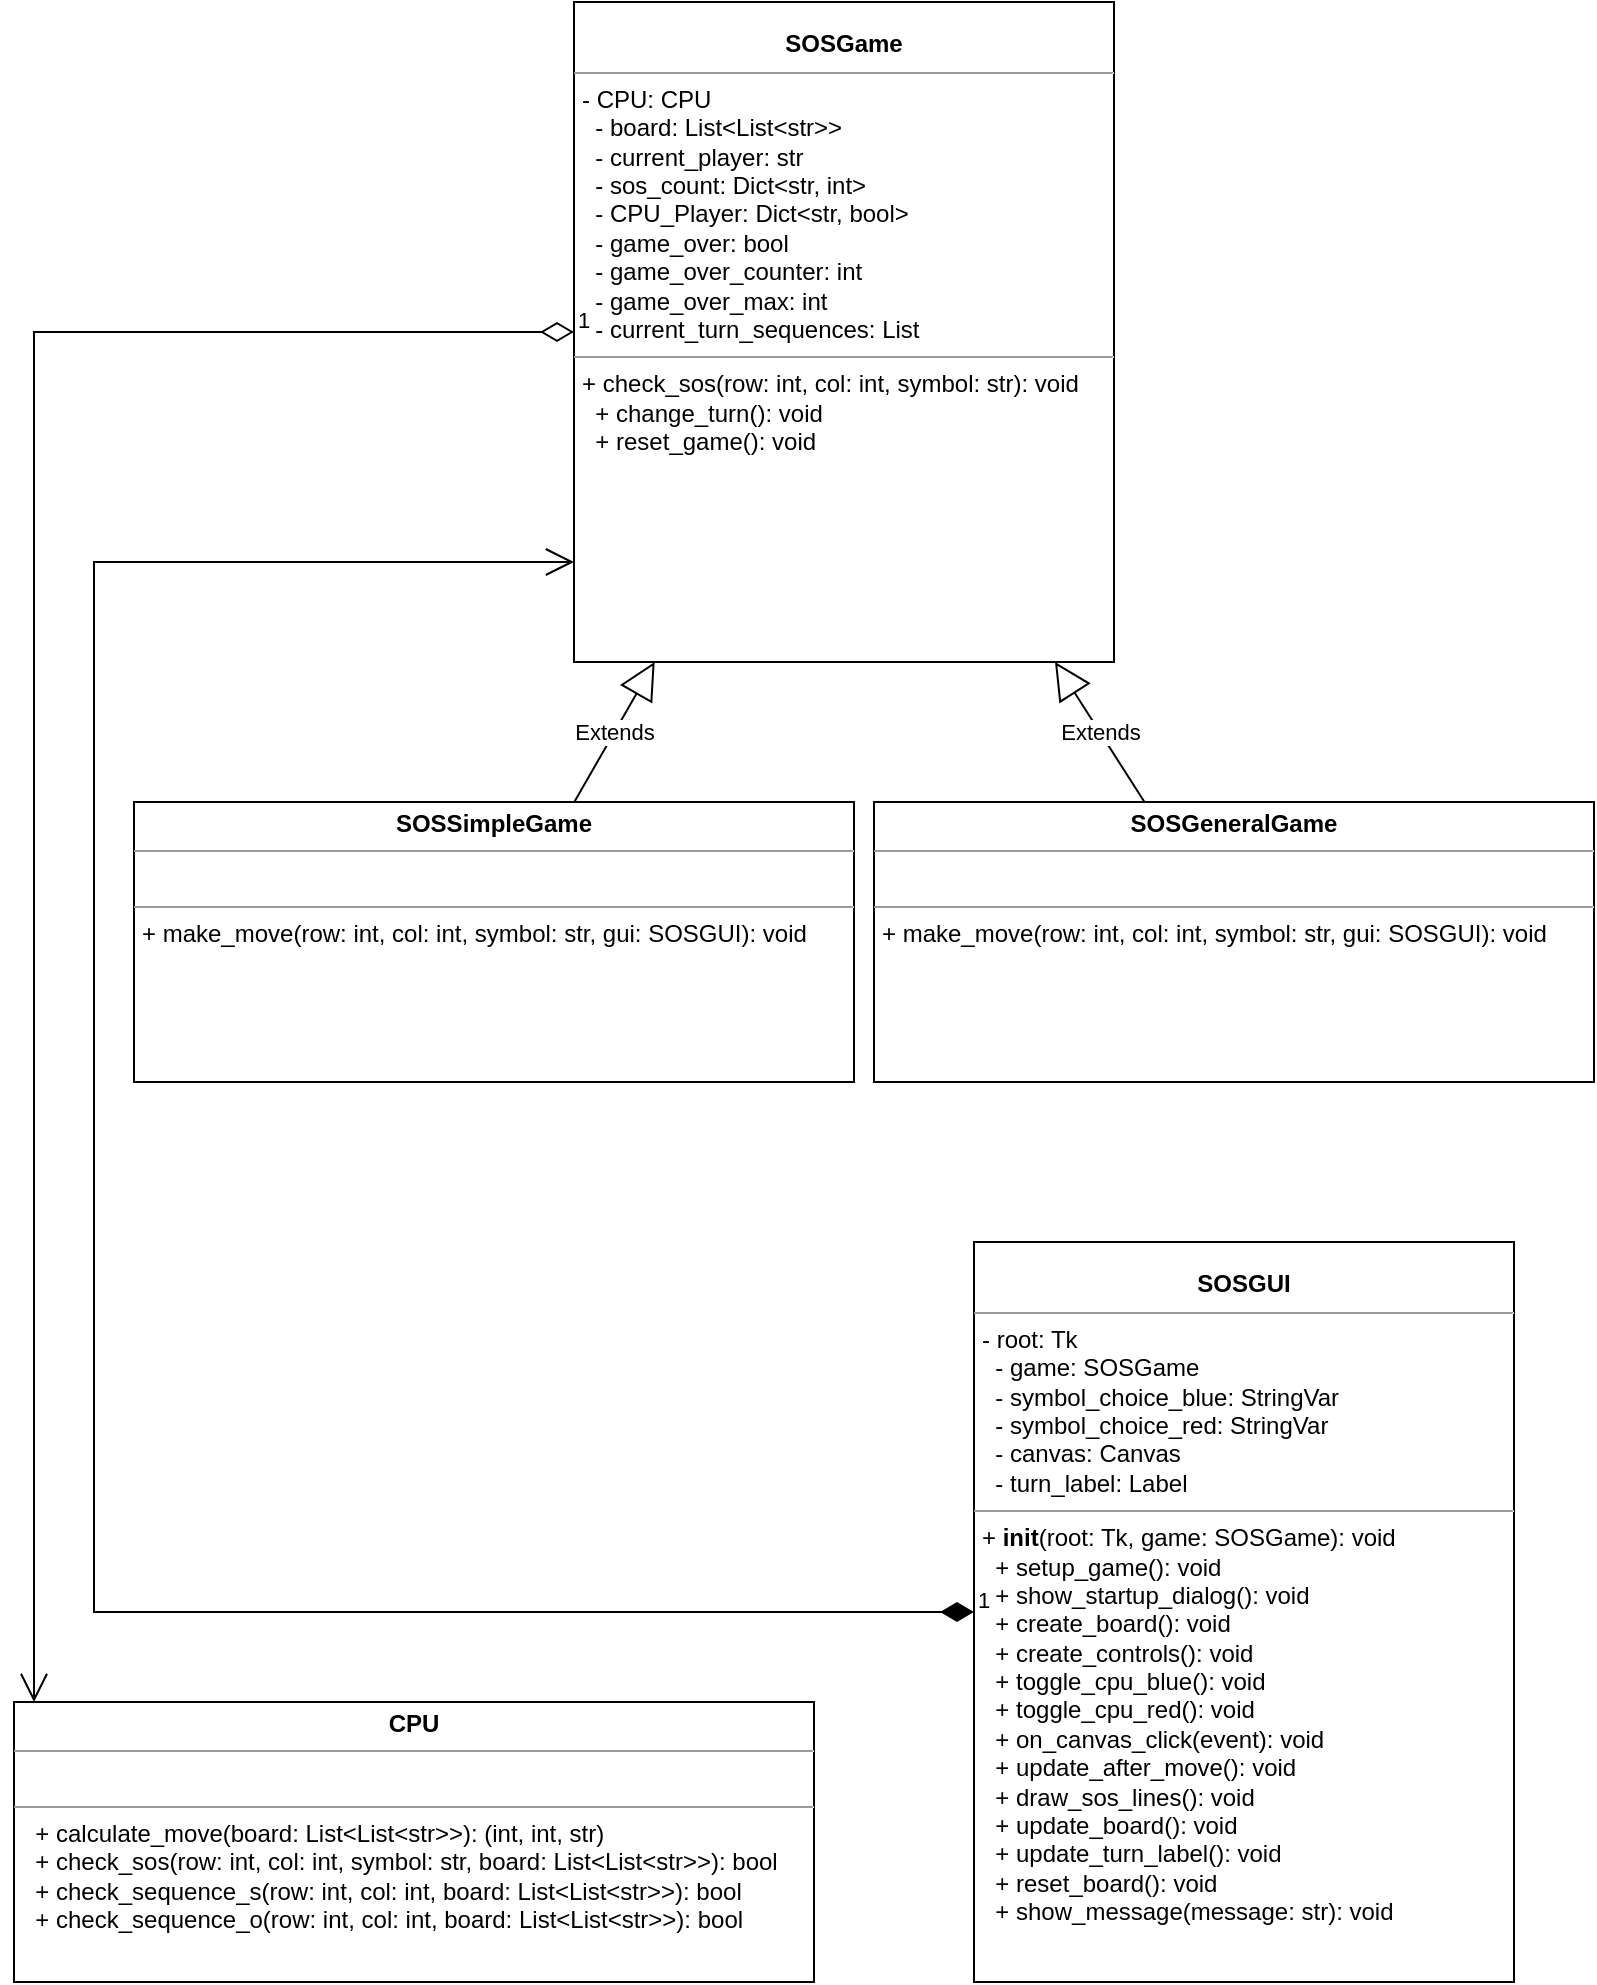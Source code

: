 <mxfile version="24.8.4">
  <diagram name="Page-1" id="c4acf3e9-155e-7222-9cf6-157b1a14988f">
    <mxGraphModel dx="792" dy="1133" grid="1" gridSize="10" guides="1" tooltips="1" connect="1" arrows="1" fold="1" page="1" pageScale="1" pageWidth="850" pageHeight="1100" background="none" math="0" shadow="0">
      <root>
        <mxCell id="0" />
        <mxCell id="1" parent="0" />
        <mxCell id="5d2195bd80daf111-18" value="&lt;div&gt;&amp;nbsp;&amp;nbsp;&amp;nbsp;&amp;nbsp;&amp;nbsp;&amp;nbsp;&amp;nbsp;&amp;nbsp;&amp;nbsp;&amp;nbsp;&amp;nbsp;&amp;nbsp;&amp;nbsp;&amp;nbsp;&amp;nbsp;&amp;nbsp;&amp;nbsp;&amp;nbsp;&amp;nbsp;&amp;nbsp;&amp;nbsp;&amp;nbsp;&amp;nbsp;&amp;nbsp;&amp;nbsp;&amp;nbsp;&amp;nbsp;&amp;nbsp;&amp;nbsp;&amp;nbsp;&lt;/div&gt;&lt;div align=&quot;center&quot;&gt;&lt;b&gt;SOSGame&lt;/b&gt;&lt;/div&gt;&lt;hr size=&quot;1&quot;&gt;&lt;p style=&quot;margin:0px;margin-left:4px;&quot;&gt;- CPU: CPU&lt;br&gt;&amp;nbsp;&amp;nbsp;- board: List&amp;lt;List&amp;lt;str&amp;gt;&amp;gt;&lt;br&gt;&amp;nbsp;&amp;nbsp;- current_player: str&lt;br&gt;&amp;nbsp;&amp;nbsp;- sos_count: Dict&amp;lt;str, int&amp;gt;&lt;br&gt;&amp;nbsp;&amp;nbsp;- CPU_Player: Dict&amp;lt;str, bool&amp;gt;&lt;br&gt;&amp;nbsp;&amp;nbsp;- game_over: bool&lt;br&gt;&amp;nbsp;&amp;nbsp;- game_over_counter: int&lt;br&gt;&amp;nbsp;&amp;nbsp;- game_over_max: int&lt;br&gt;&amp;nbsp;&amp;nbsp;- current_turn_sequences: List&lt;/p&gt;&lt;hr size=&quot;1&quot;&gt;&lt;p style=&quot;margin:0px;margin-left:4px;&quot;&gt;+ check_sos(row: int, col: int, symbol: str): void&lt;br&gt;&amp;nbsp;&amp;nbsp;+ change_turn(): void&lt;br&gt;&amp;nbsp;&amp;nbsp;+ reset_game(): void&lt;/p&gt;" style="verticalAlign=top;align=left;overflow=fill;fontSize=12;fontFamily=Helvetica;html=1;rounded=0;shadow=0;comic=0;labelBackgroundColor=none;strokeWidth=1" parent="1" vertex="1">
          <mxGeometry x="320" y="60" width="270" height="330" as="geometry" />
        </mxCell>
        <mxCell id="5d2195bd80daf111-20" value="&lt;p style=&quot;margin:0px;margin-top:4px;text-align:center;&quot;&gt;&lt;b&gt;SOSSimpleGame&lt;/b&gt;&lt;br&gt;&lt;/p&gt;&lt;hr size=&quot;1&quot;&gt;&lt;p style=&quot;margin:0px;margin-left:4px;&quot;&gt;&lt;br&gt;&lt;/p&gt;&lt;hr size=&quot;1&quot;&gt;&lt;p style=&quot;margin:0px;margin-left:4px;&quot;&gt;+ make_move(row: int, col: int, symbol: str, gui: SOSGUI): void&lt;/p&gt;" style="verticalAlign=top;align=left;overflow=fill;fontSize=12;fontFamily=Helvetica;html=1;rounded=0;shadow=0;comic=0;labelBackgroundColor=none;strokeWidth=1" parent="1" vertex="1">
          <mxGeometry x="100" y="460" width="360" height="140" as="geometry" />
        </mxCell>
        <mxCell id="TuZY6xeCmga1cw5RlPiP-1" value="&lt;p style=&quot;margin:0px;margin-top:4px;text-align:center;&quot;&gt;&lt;b&gt;SOSGeneralGame&lt;/b&gt;&lt;br&gt;&lt;/p&gt;&lt;hr size=&quot;1&quot;&gt;&lt;p style=&quot;margin:0px;margin-left:4px;&quot;&gt;&lt;br&gt;&lt;/p&gt;&lt;hr size=&quot;1&quot;&gt;&lt;p style=&quot;margin:0px;margin-left:4px;&quot;&gt;+ make_move(row: int, col: int, symbol: str, gui: SOSGUI): void&lt;/p&gt;" style="verticalAlign=top;align=left;overflow=fill;fontSize=12;fontFamily=Helvetica;html=1;rounded=0;shadow=0;comic=0;labelBackgroundColor=none;strokeWidth=1" vertex="1" parent="1">
          <mxGeometry x="470" y="460" width="360" height="140" as="geometry" />
        </mxCell>
        <mxCell id="TuZY6xeCmga1cw5RlPiP-2" value="&lt;p style=&quot;margin:0px;margin-top:4px;text-align:center;&quot;&gt;&lt;b&gt;CPU&lt;/b&gt;&lt;br&gt;&lt;/p&gt;&lt;hr size=&quot;1&quot;&gt;&lt;p style=&quot;margin:0px;margin-left:4px;&quot;&gt;&lt;br&gt;&lt;/p&gt;&lt;hr size=&quot;1&quot;&gt;&lt;p style=&quot;margin:0px;margin-left:4px;&quot;&gt;&amp;nbsp; + calculate_move(board: List&amp;lt;List&amp;lt;str&amp;gt;&amp;gt;): (int, int, str)&lt;br&gt;&amp;nbsp;&amp;nbsp;+ check_sos(row: int, col: int, symbol: str, board: List&amp;lt;List&amp;lt;str&amp;gt;&amp;gt;): bool&lt;br&gt;&amp;nbsp;&amp;nbsp;+ check_sequence_s(row: int, col: int, board: List&amp;lt;List&amp;lt;str&amp;gt;&amp;gt;): bool&lt;br&gt;&amp;nbsp;&amp;nbsp;+ check_sequence_o(row: int, col: int, board: List&amp;lt;List&amp;lt;str&amp;gt;&amp;gt;): bool&lt;/p&gt;" style="verticalAlign=top;align=left;overflow=fill;fontSize=12;fontFamily=Helvetica;html=1;rounded=0;shadow=0;comic=0;labelBackgroundColor=none;strokeWidth=1" vertex="1" parent="1">
          <mxGeometry x="40" y="910" width="400" height="140" as="geometry" />
        </mxCell>
        <mxCell id="TuZY6xeCmga1cw5RlPiP-3" value="&lt;div&gt;&amp;nbsp;&amp;nbsp;&amp;nbsp;&amp;nbsp;&amp;nbsp;&amp;nbsp;&amp;nbsp;&amp;nbsp;&amp;nbsp;&amp;nbsp;&amp;nbsp;&amp;nbsp;&amp;nbsp;&amp;nbsp;&amp;nbsp;&amp;nbsp;&amp;nbsp;&amp;nbsp;&amp;nbsp;&amp;nbsp;&amp;nbsp;&amp;nbsp;&amp;nbsp;&amp;nbsp;&amp;nbsp;&amp;nbsp;&amp;nbsp;&amp;nbsp;&amp;nbsp;&amp;nbsp;&lt;/div&gt;&lt;div align=&quot;center&quot;&gt;&lt;b&gt;SOSGUI&lt;/b&gt;&lt;/div&gt;&lt;hr size=&quot;1&quot;&gt;&lt;p style=&quot;margin:0px;margin-left:4px;&quot;&gt;- root: Tk&lt;br&gt;&amp;nbsp;&amp;nbsp;- game: SOSGame&lt;br&gt;&amp;nbsp;&amp;nbsp;- symbol_choice_blue: StringVar&lt;br&gt;&amp;nbsp;&amp;nbsp;- symbol_choice_red: StringVar&lt;br&gt;&amp;nbsp;&amp;nbsp;- canvas: Canvas&lt;br&gt;&amp;nbsp;&amp;nbsp;- turn_label: Label&lt;/p&gt;&lt;hr size=&quot;1&quot;&gt;&lt;p style=&quot;margin:0px;margin-left:4px;&quot;&gt;+ &lt;strong&gt;init&lt;/strong&gt;(root: Tk, game: SOSGame): void&lt;br&gt;&amp;nbsp;&amp;nbsp;+ setup_game(): void&lt;br&gt;&amp;nbsp;&amp;nbsp;+ show_startup_dialog(): void&lt;br&gt;&amp;nbsp;&amp;nbsp;+ create_board(): void&lt;br&gt;&amp;nbsp;&amp;nbsp;+ create_controls(): void&lt;br&gt;&amp;nbsp;&amp;nbsp;+ toggle_cpu_blue(): void&lt;br&gt;&amp;nbsp;&amp;nbsp;+ toggle_cpu_red(): void&lt;br&gt;&amp;nbsp;&amp;nbsp;+ on_canvas_click(event): void&lt;br&gt;&amp;nbsp;&amp;nbsp;+ update_after_move(): void&lt;br&gt;&amp;nbsp;&amp;nbsp;+ draw_sos_lines(): void&lt;br&gt;&amp;nbsp;&amp;nbsp;+ update_board(): void&lt;br&gt;&amp;nbsp;&amp;nbsp;+ update_turn_label(): void&lt;br&gt;&amp;nbsp;&amp;nbsp;+ reset_board(): void&lt;br&gt;&amp;nbsp;&amp;nbsp;+ show_message(message: str): void&lt;/p&gt;" style="verticalAlign=top;align=left;overflow=fill;fontSize=12;fontFamily=Helvetica;html=1;rounded=0;shadow=0;comic=0;labelBackgroundColor=none;strokeWidth=1" vertex="1" parent="1">
          <mxGeometry x="520" y="680" width="270" height="370" as="geometry" />
        </mxCell>
        <mxCell id="TuZY6xeCmga1cw5RlPiP-6" value="Extends" style="endArrow=block;endSize=16;endFill=0;html=1;rounded=0;" edge="1" parent="1" source="5d2195bd80daf111-20" target="5d2195bd80daf111-18">
          <mxGeometry width="160" relative="1" as="geometry">
            <mxPoint x="350" y="590" as="sourcePoint" />
            <mxPoint x="510" y="590" as="targetPoint" />
          </mxGeometry>
        </mxCell>
        <mxCell id="TuZY6xeCmga1cw5RlPiP-7" value="Extends" style="endArrow=block;endSize=16;endFill=0;html=1;rounded=0;" edge="1" parent="1" source="TuZY6xeCmga1cw5RlPiP-1" target="5d2195bd80daf111-18">
          <mxGeometry width="160" relative="1" as="geometry">
            <mxPoint x="330" y="470" as="sourcePoint" />
            <mxPoint x="370" y="400" as="targetPoint" />
          </mxGeometry>
        </mxCell>
        <mxCell id="TuZY6xeCmga1cw5RlPiP-8" value="1" style="endArrow=open;html=1;endSize=12;startArrow=diamondThin;startSize=14;startFill=0;edgeStyle=orthogonalEdgeStyle;align=left;verticalAlign=bottom;rounded=0;" edge="1" parent="1" source="5d2195bd80daf111-18" target="TuZY6xeCmga1cw5RlPiP-2">
          <mxGeometry x="-1" y="3" relative="1" as="geometry">
            <mxPoint x="350" y="620" as="sourcePoint" />
            <mxPoint x="510" y="620" as="targetPoint" />
            <Array as="points">
              <mxPoint x="50" y="225" />
            </Array>
          </mxGeometry>
        </mxCell>
        <mxCell id="TuZY6xeCmga1cw5RlPiP-9" value="1" style="endArrow=open;html=1;endSize=12;startArrow=diamondThin;startSize=14;startFill=1;edgeStyle=orthogonalEdgeStyle;align=left;verticalAlign=bottom;rounded=0;" edge="1" parent="1" source="TuZY6xeCmga1cw5RlPiP-3" target="5d2195bd80daf111-18">
          <mxGeometry x="-1" y="3" relative="1" as="geometry">
            <mxPoint x="510" y="760" as="sourcePoint" />
            <mxPoint x="510" y="650" as="targetPoint" />
            <Array as="points">
              <mxPoint x="80" y="865" />
              <mxPoint x="80" y="340" />
            </Array>
          </mxGeometry>
        </mxCell>
      </root>
    </mxGraphModel>
  </diagram>
</mxfile>
